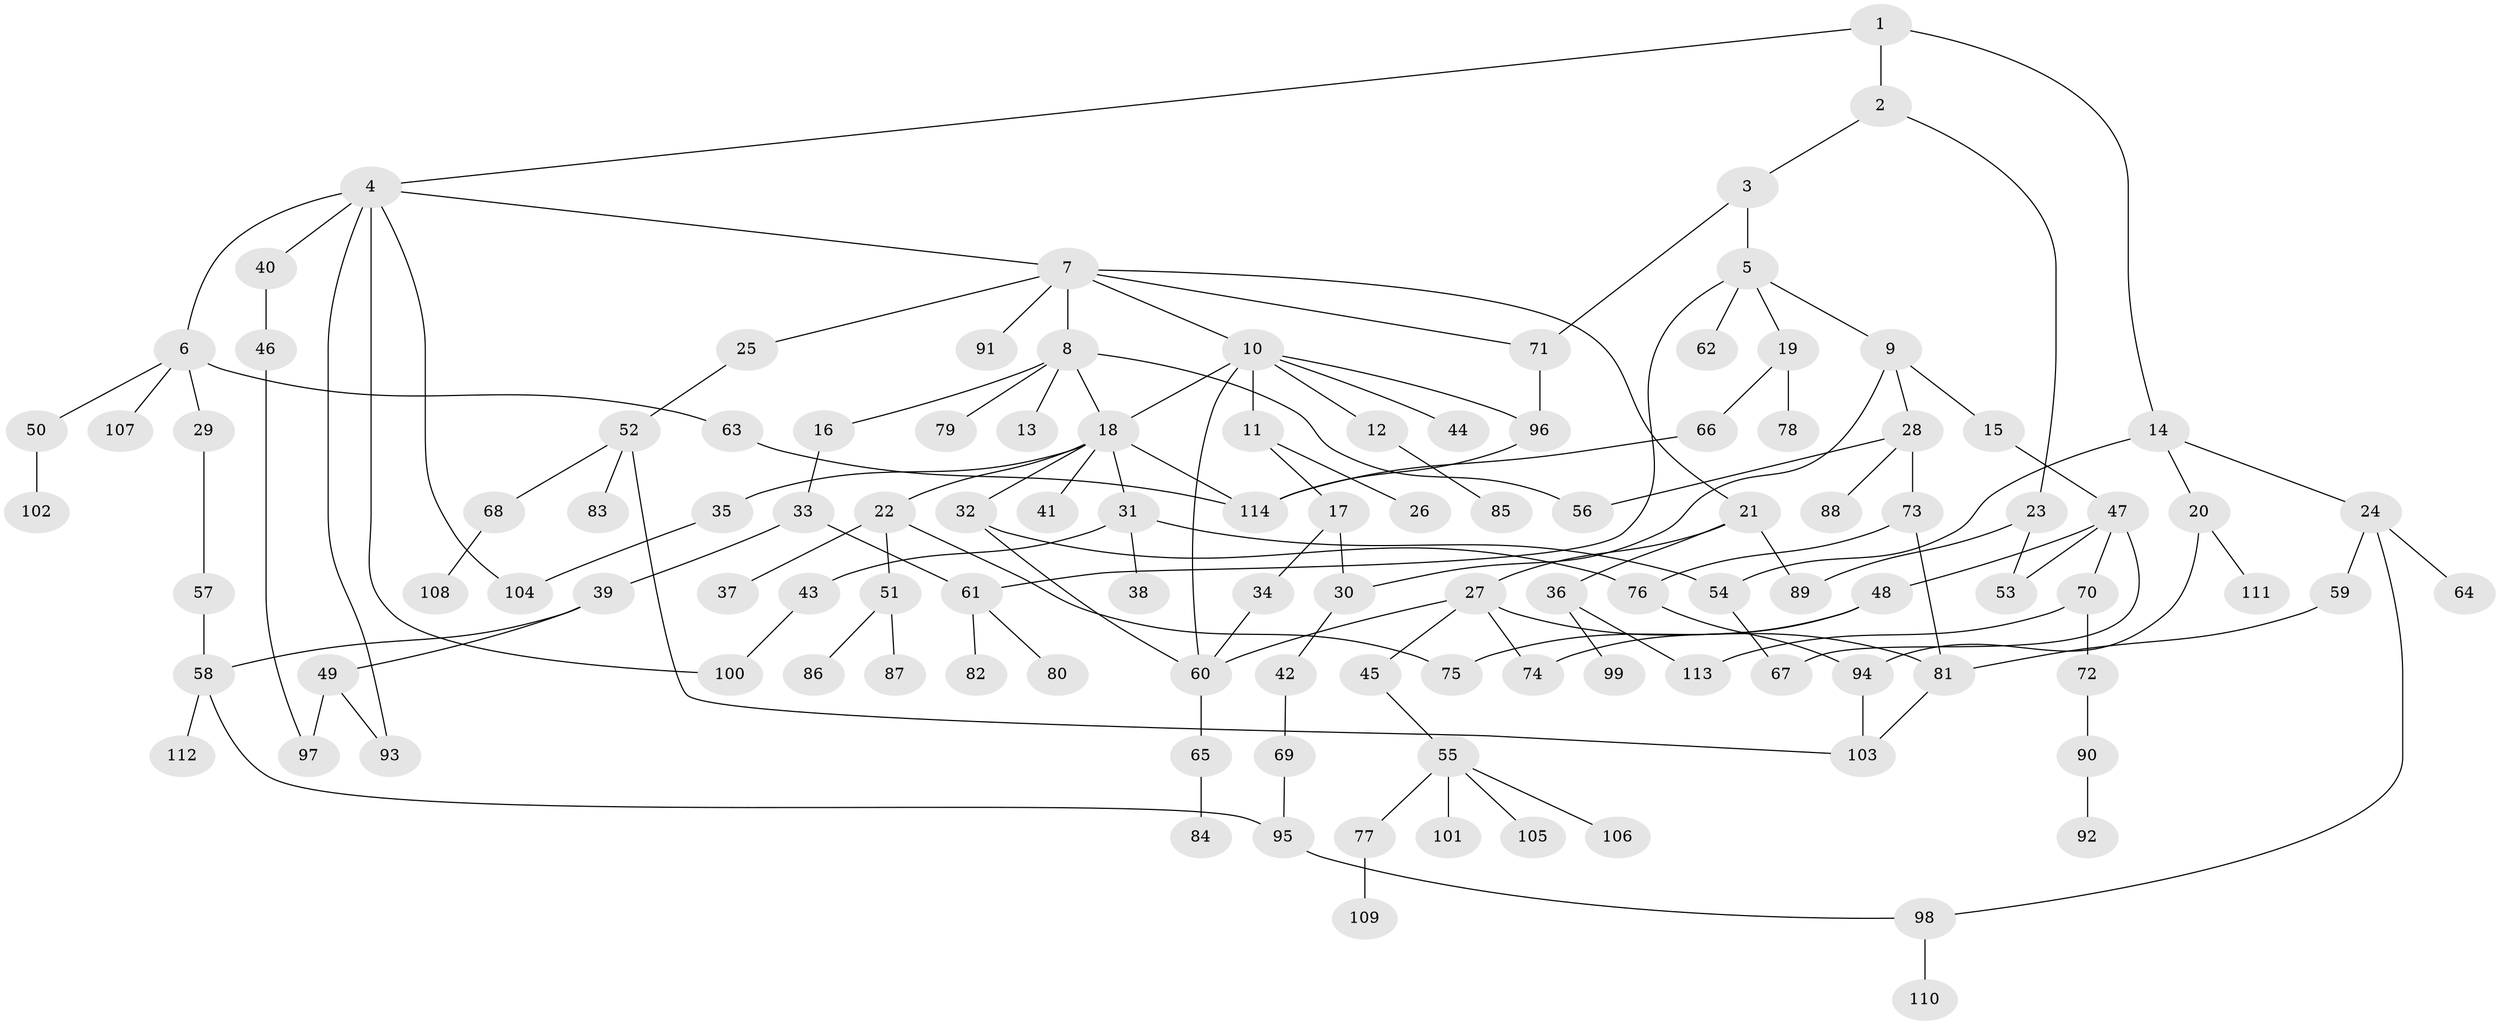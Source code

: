 // coarse degree distribution, {5: 0.07894736842105263, 4: 0.15789473684210525, 7: 0.039473684210526314, 8: 0.02631578947368421, 3: 0.18421052631578946, 2: 0.23684210526315788, 1: 0.27631578947368424}
// Generated by graph-tools (version 1.1) at 2025/23/03/03/25 07:23:30]
// undirected, 114 vertices, 145 edges
graph export_dot {
graph [start="1"]
  node [color=gray90,style=filled];
  1;
  2;
  3;
  4;
  5;
  6;
  7;
  8;
  9;
  10;
  11;
  12;
  13;
  14;
  15;
  16;
  17;
  18;
  19;
  20;
  21;
  22;
  23;
  24;
  25;
  26;
  27;
  28;
  29;
  30;
  31;
  32;
  33;
  34;
  35;
  36;
  37;
  38;
  39;
  40;
  41;
  42;
  43;
  44;
  45;
  46;
  47;
  48;
  49;
  50;
  51;
  52;
  53;
  54;
  55;
  56;
  57;
  58;
  59;
  60;
  61;
  62;
  63;
  64;
  65;
  66;
  67;
  68;
  69;
  70;
  71;
  72;
  73;
  74;
  75;
  76;
  77;
  78;
  79;
  80;
  81;
  82;
  83;
  84;
  85;
  86;
  87;
  88;
  89;
  90;
  91;
  92;
  93;
  94;
  95;
  96;
  97;
  98;
  99;
  100;
  101;
  102;
  103;
  104;
  105;
  106;
  107;
  108;
  109;
  110;
  111;
  112;
  113;
  114;
  1 -- 2;
  1 -- 4;
  1 -- 14;
  2 -- 3;
  2 -- 23;
  3 -- 5;
  3 -- 71;
  4 -- 6;
  4 -- 7;
  4 -- 40;
  4 -- 93;
  4 -- 104;
  4 -- 100;
  5 -- 9;
  5 -- 19;
  5 -- 62;
  5 -- 61;
  6 -- 29;
  6 -- 50;
  6 -- 63;
  6 -- 107;
  7 -- 8;
  7 -- 10;
  7 -- 21;
  7 -- 25;
  7 -- 91;
  7 -- 71;
  8 -- 13;
  8 -- 16;
  8 -- 56;
  8 -- 79;
  8 -- 18;
  9 -- 15;
  9 -- 28;
  9 -- 30;
  10 -- 11;
  10 -- 12;
  10 -- 18;
  10 -- 44;
  10 -- 60;
  10 -- 96;
  11 -- 17;
  11 -- 26;
  12 -- 85;
  14 -- 20;
  14 -- 24;
  14 -- 54;
  15 -- 47;
  16 -- 33;
  17 -- 34;
  17 -- 30;
  18 -- 22;
  18 -- 31;
  18 -- 32;
  18 -- 35;
  18 -- 41;
  18 -- 114;
  19 -- 66;
  19 -- 78;
  20 -- 94;
  20 -- 111;
  21 -- 27;
  21 -- 36;
  21 -- 89;
  22 -- 37;
  22 -- 51;
  22 -- 75;
  23 -- 53;
  23 -- 89;
  24 -- 59;
  24 -- 64;
  24 -- 98;
  25 -- 52;
  27 -- 45;
  27 -- 74;
  27 -- 60;
  27 -- 81;
  28 -- 73;
  28 -- 88;
  28 -- 56;
  29 -- 57;
  30 -- 42;
  31 -- 38;
  31 -- 43;
  31 -- 54;
  32 -- 76;
  32 -- 60;
  33 -- 39;
  33 -- 61;
  34 -- 60;
  35 -- 104;
  36 -- 99;
  36 -- 113;
  39 -- 49;
  39 -- 58;
  40 -- 46;
  42 -- 69;
  43 -- 100;
  45 -- 55;
  46 -- 97;
  47 -- 48;
  47 -- 70;
  47 -- 67;
  47 -- 53;
  48 -- 75;
  48 -- 74;
  49 -- 97;
  49 -- 93;
  50 -- 102;
  51 -- 86;
  51 -- 87;
  52 -- 68;
  52 -- 83;
  52 -- 103;
  54 -- 67;
  55 -- 77;
  55 -- 101;
  55 -- 105;
  55 -- 106;
  57 -- 58;
  58 -- 95;
  58 -- 112;
  59 -- 81;
  60 -- 65;
  61 -- 80;
  61 -- 82;
  63 -- 114;
  65 -- 84;
  66 -- 114;
  68 -- 108;
  69 -- 95;
  70 -- 72;
  70 -- 113;
  71 -- 96;
  72 -- 90;
  73 -- 76;
  73 -- 81;
  76 -- 94;
  77 -- 109;
  81 -- 103;
  90 -- 92;
  94 -- 103;
  95 -- 98;
  96 -- 114;
  98 -- 110;
}
